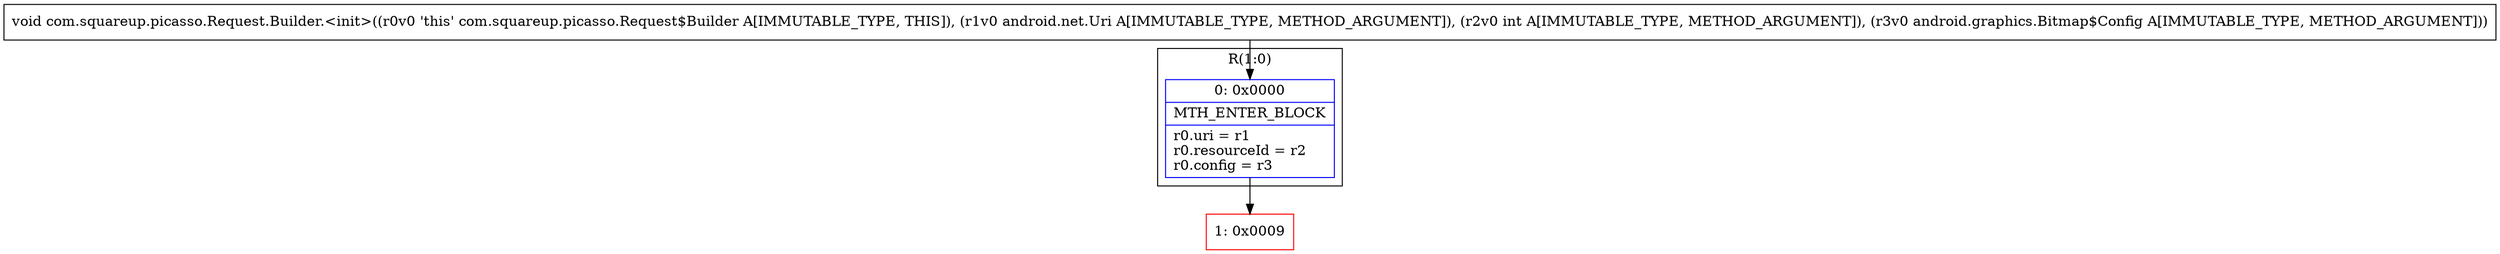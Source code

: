 digraph "CFG forcom.squareup.picasso.Request.Builder.\<init\>(Landroid\/net\/Uri;ILandroid\/graphics\/Bitmap$Config;)V" {
subgraph cluster_Region_844480773 {
label = "R(1:0)";
node [shape=record,color=blue];
Node_0 [shape=record,label="{0\:\ 0x0000|MTH_ENTER_BLOCK\l|r0.uri = r1\lr0.resourceId = r2\lr0.config = r3\l}"];
}
Node_1 [shape=record,color=red,label="{1\:\ 0x0009}"];
MethodNode[shape=record,label="{void com.squareup.picasso.Request.Builder.\<init\>((r0v0 'this' com.squareup.picasso.Request$Builder A[IMMUTABLE_TYPE, THIS]), (r1v0 android.net.Uri A[IMMUTABLE_TYPE, METHOD_ARGUMENT]), (r2v0 int A[IMMUTABLE_TYPE, METHOD_ARGUMENT]), (r3v0 android.graphics.Bitmap$Config A[IMMUTABLE_TYPE, METHOD_ARGUMENT])) }"];
MethodNode -> Node_0;
Node_0 -> Node_1;
}

